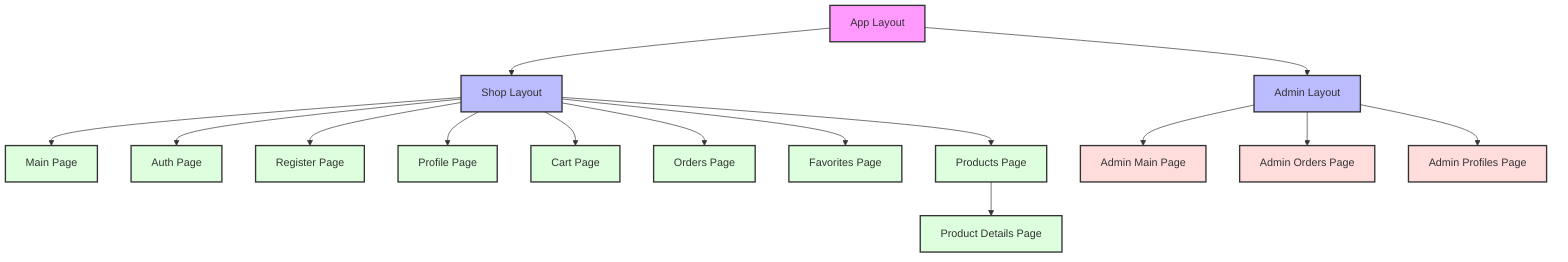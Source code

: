 graph TD
    A[App Layout] --> B[Shop Layout]
    A --> C[Admin Layout]
    
    B --> D[Main Page]
    B --> E[Auth Page]
    B --> F[Register Page]
    B --> G[Profile Page]
    B --> H[Cart Page]
    B --> I[Orders Page]
    B --> J[Favorites Page]
    B --> K[Products Page]
    K --> L[Product Details Page]
    
    C --> M[Admin Main Page]
    C --> N[Admin Orders Page]
    C --> O[Admin Profiles Page]

    style A fill:#f9f,stroke:#333,stroke-width:2px
    style B fill:#bbf,stroke:#333,stroke-width:2px
    style C fill:#bbf,stroke:#333,stroke-width:2px
    style D fill:#dfd,stroke:#333,stroke-width:2px
    style E fill:#dfd,stroke:#333,stroke-width:2px
    style F fill:#dfd,stroke:#333,stroke-width:2px
    style G fill:#dfd,stroke:#333,stroke-width:2px
    style H fill:#dfd,stroke:#333,stroke-width:2px
    style I fill:#dfd,stroke:#333,stroke-width:2px
    style J fill:#dfd,stroke:#333,stroke-width:2px
    style K fill:#dfd,stroke:#333,stroke-width:2px
    style L fill:#dfd,stroke:#333,stroke-width:2px
    style M fill:#fdd,stroke:#333,stroke-width:2px
    style N fill:#fdd,stroke:#333,stroke-width:2px
    style O fill:#fdd,stroke:#333,stroke-width:2px